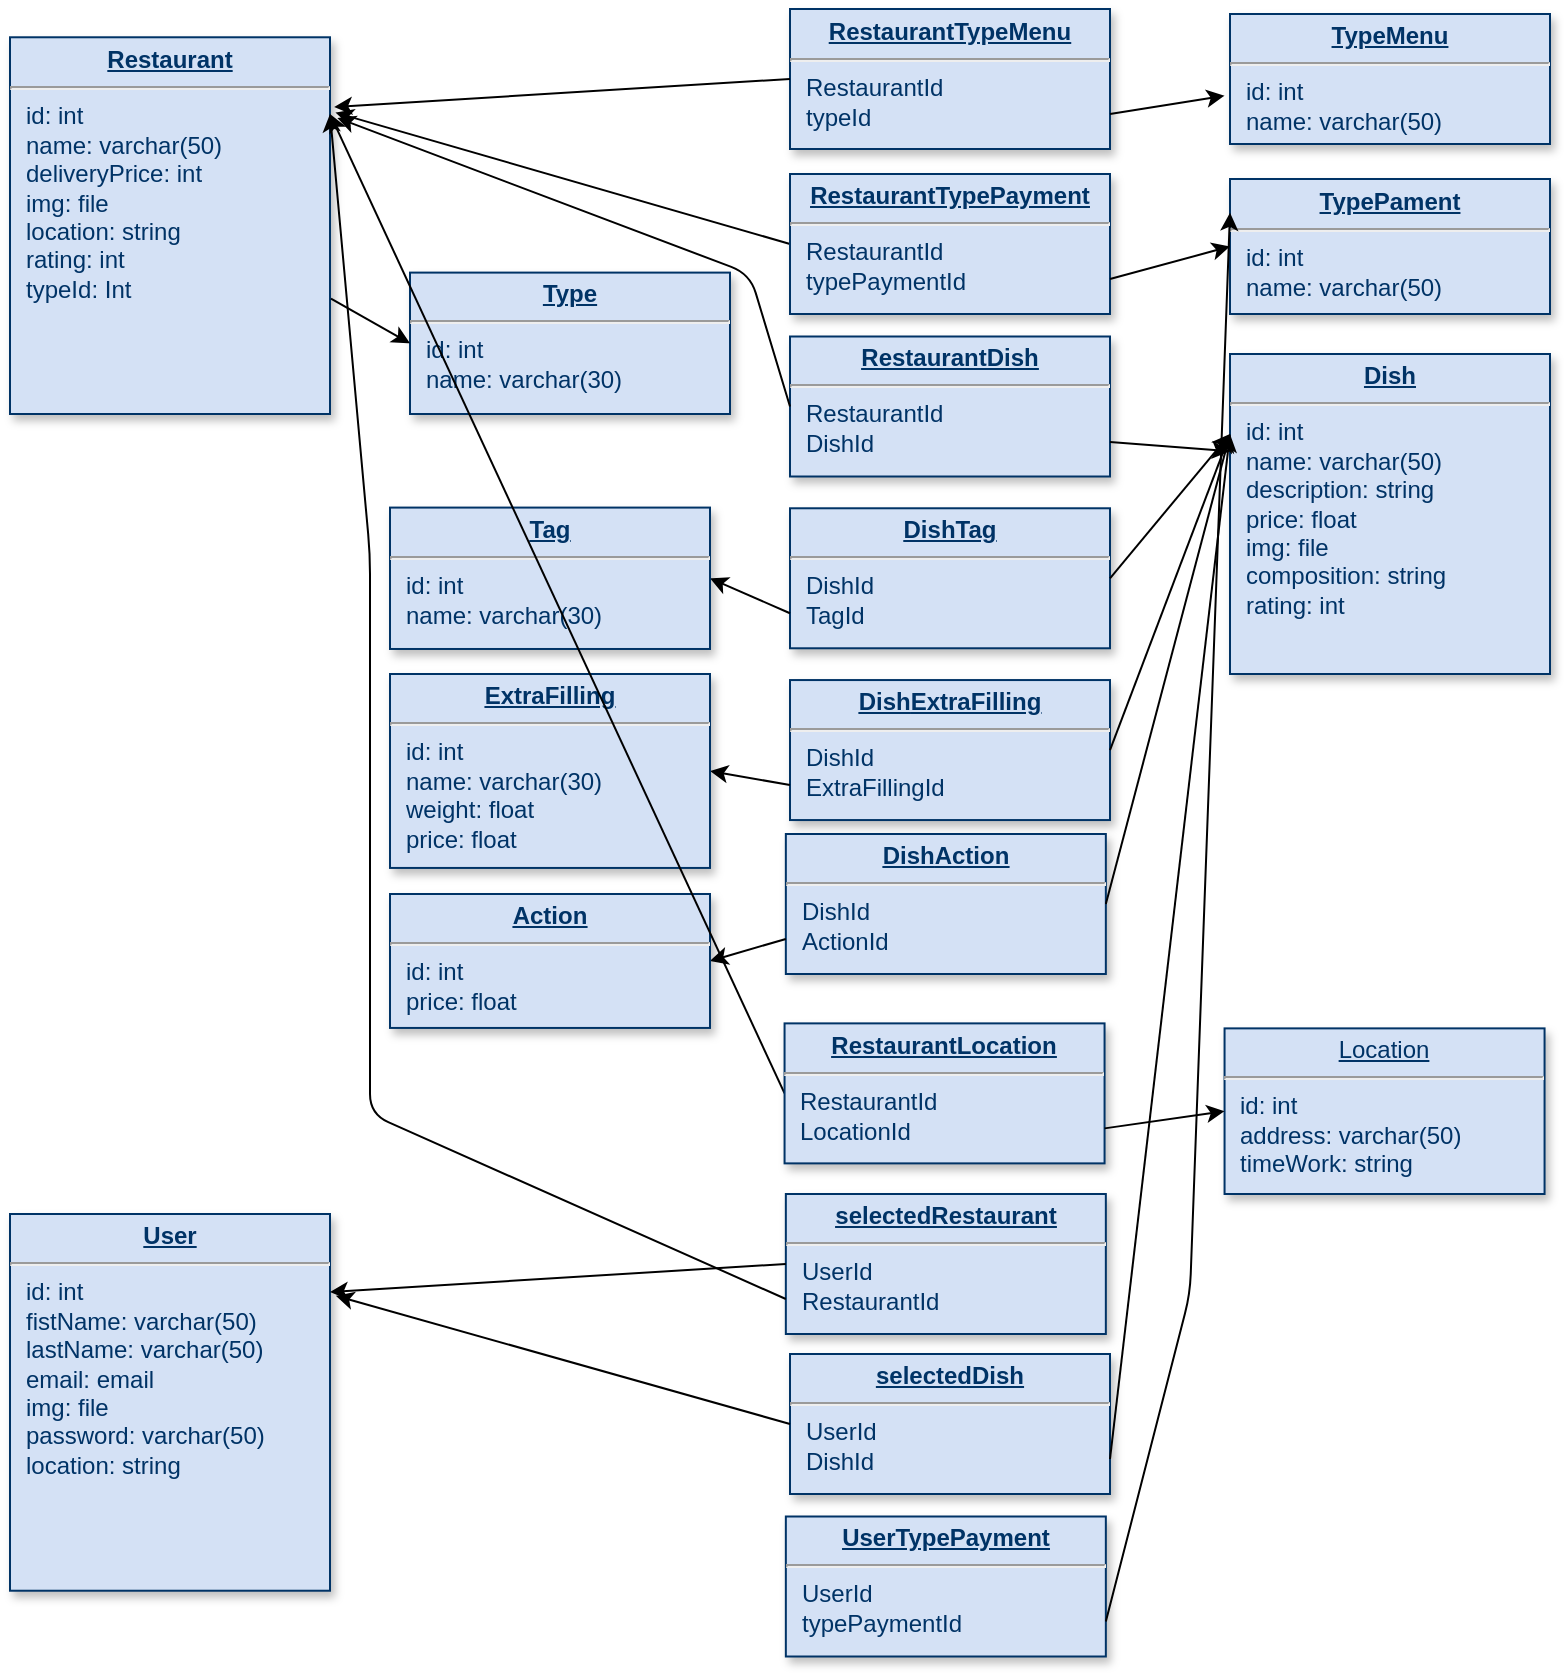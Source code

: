 <mxfile version="14.3.0" type="github">
  <diagram name="Page-1" id="efa7a0a1-bf9b-a30e-e6df-94a7791c09e9">
    <mxGraphModel dx="1038" dy="560" grid="1" gridSize="10" guides="1" tooltips="1" connect="1" arrows="1" fold="1" page="1" pageScale="1" pageWidth="826" pageHeight="1169" background="#ffffff" math="0" shadow="0">
      <root>
        <mxCell id="0" />
        <mxCell id="1" parent="0" />
        <mxCell id="19" value="&lt;p style=&quot;margin: 0px ; margin-top: 4px ; text-align: center ; text-decoration: underline&quot;&gt;&lt;b&gt;&lt;u&gt;RestaurantTypeMenu&lt;/u&gt;&lt;/b&gt;&lt;br&gt;&lt;/p&gt;&lt;hr&gt;&lt;p style=&quot;margin: 0px ; margin-left: 8px&quot;&gt;RestaurantId&lt;br&gt;typeId&lt;/p&gt;" style="verticalAlign=top;align=left;overflow=fill;fontSize=12;fontFamily=Helvetica;html=1;strokeColor=#003366;shadow=1;fillColor=#D4E1F5;fontColor=#003366;" parent="1" vertex="1">
          <mxGeometry x="430" y="7.5" width="160" height="70" as="geometry" />
        </mxCell>
        <mxCell id="20" value="&lt;p style=&quot;margin: 0px ; margin-top: 4px ; text-align: center ; text-decoration: underline&quot;&gt;&lt;strong&gt;Dish&lt;/strong&gt;&lt;/p&gt;&lt;hr&gt;&lt;p style=&quot;margin: 0px ; margin-left: 8px&quot;&gt;id: int&lt;br&gt;name: varchar(50)&lt;/p&gt;&lt;p style=&quot;margin: 0px ; margin-left: 8px&quot;&gt;description: string&lt;br&gt;price: float&lt;br&gt;img: file&lt;/p&gt;&lt;p style=&quot;margin: 0px ; margin-left: 8px&quot;&gt;composition: string&lt;br&gt;rating: int&lt;br&gt;&lt;/p&gt;" style="verticalAlign=top;align=left;overflow=fill;fontSize=12;fontFamily=Helvetica;html=1;strokeColor=#003366;shadow=1;fillColor=#D4E1F5;fontColor=#003366" parent="1" vertex="1">
          <mxGeometry x="650" y="180" width="160" height="160" as="geometry" />
        </mxCell>
        <mxCell id="25" value="&lt;p style=&quot;margin: 4px 0px 0px ; text-align: center&quot;&gt;&lt;b&gt;&lt;u&gt;Restaurant&lt;/u&gt;&lt;/b&gt;&lt;br&gt;&lt;/p&gt;&lt;hr&gt;&lt;p style=&quot;margin: 0px ; margin-left: 8px&quot;&gt;id: int&lt;br&gt;name: varchar(50)&lt;br&gt;deliveryPrice: int&lt;br&gt;img: file&lt;br&gt;location: string&lt;br&gt;rating: int&lt;br&gt;typeId: Int&lt;br&gt;&lt;br&gt;&lt;br&gt;&lt;/p&gt;" style="verticalAlign=top;align=left;overflow=fill;fontSize=12;fontFamily=Helvetica;html=1;strokeColor=#003366;shadow=1;fillColor=#D4E1F5;fontColor=#003366" parent="1" vertex="1">
          <mxGeometry x="40" y="21.64" width="160" height="188.36" as="geometry" />
        </mxCell>
        <mxCell id="w3Cy6MWqWuH2VB0ONg1R-117" value="&lt;p style=&quot;margin: 0px ; margin-top: 4px ; text-align: center ; text-decoration: underline&quot;&gt;&lt;b&gt;&lt;u&gt;UserTypePayment&lt;/u&gt;&lt;/b&gt;&lt;br&gt;&lt;/p&gt;&lt;hr&gt;&lt;p style=&quot;margin: 0px ; margin-left: 8px&quot;&gt;UserId&lt;/p&gt;&lt;p style=&quot;margin: 0px ; margin-left: 8px&quot;&gt;typePaymentId&lt;/p&gt;" style="verticalAlign=top;align=left;overflow=fill;fontSize=12;fontFamily=Helvetica;html=1;strokeColor=#003366;shadow=1;fillColor=#D4E1F5;fontColor=#003366" vertex="1" parent="1">
          <mxGeometry x="427.92" y="761.25" width="160" height="70" as="geometry" />
        </mxCell>
        <mxCell id="w3Cy6MWqWuH2VB0ONg1R-119" value="" style="endArrow=classic;html=1;entryX=1.013;entryY=0.185;entryDx=0;entryDy=0;entryPerimeter=0;exitX=0;exitY=0.5;exitDx=0;exitDy=0;" edge="1" parent="1" source="19" target="25">
          <mxGeometry width="50" height="50" relative="1" as="geometry">
            <mxPoint x="388" y="50" as="sourcePoint" />
            <mxPoint x="340" y="210" as="targetPoint" />
            <Array as="points" />
          </mxGeometry>
        </mxCell>
        <mxCell id="w3Cy6MWqWuH2VB0ONg1R-120" value="" style="endArrow=classic;html=1;entryX=1.017;entryY=0.2;entryDx=0;entryDy=0;exitX=0;exitY=0.5;exitDx=0;exitDy=0;entryPerimeter=0;" edge="1" parent="1" source="w3Cy6MWqWuH2VB0ONg1R-165" target="25">
          <mxGeometry width="50" height="50" relative="1" as="geometry">
            <mxPoint x="420.0" y="119.16" as="sourcePoint" />
            <mxPoint x="192.08" y="-20.0" as="targetPoint" />
          </mxGeometry>
        </mxCell>
        <mxCell id="w3Cy6MWqWuH2VB0ONg1R-122" value="&lt;p style=&quot;margin: 0px ; margin-top: 4px ; text-align: center ; text-decoration: underline&quot;&gt;&lt;b&gt;TypeMenu&lt;/b&gt;&lt;/p&gt;&lt;hr&gt;&lt;p style=&quot;margin: 0px ; margin-left: 8px&quot;&gt;id: int&lt;br&gt;name: varchar(50)&lt;/p&gt;" style="verticalAlign=top;align=left;overflow=fill;fontSize=12;fontFamily=Helvetica;html=1;strokeColor=#003366;shadow=1;fillColor=#D4E1F5;fontColor=#003366" vertex="1" parent="1">
          <mxGeometry x="650" y="10" width="160" height="65" as="geometry" />
        </mxCell>
        <mxCell id="w3Cy6MWqWuH2VB0ONg1R-123" value="&lt;p style=&quot;margin: 0px ; margin-top: 4px ; text-align: center ; text-decoration: underline&quot;&gt;&lt;strong&gt;TypePament&lt;/strong&gt;&lt;/p&gt;&lt;hr&gt;&lt;p style=&quot;margin: 0px ; margin-left: 8px&quot;&gt;id: int&lt;br&gt;name: varchar(50)&lt;br&gt;&lt;/p&gt;" style="verticalAlign=top;align=left;overflow=fill;fontSize=12;fontFamily=Helvetica;html=1;strokeColor=#003366;shadow=1;fillColor=#D4E1F5;fontColor=#003366" vertex="1" parent="1">
          <mxGeometry x="650" y="92.5" width="160" height="67.5" as="geometry" />
        </mxCell>
        <mxCell id="w3Cy6MWqWuH2VB0ONg1R-124" style="edgeStyle=orthogonalEdgeStyle;rounded=0;orthogonalLoop=1;jettySize=auto;html=1;exitX=0.5;exitY=1;exitDx=0;exitDy=0;" edge="1" parent="1" source="19" target="19">
          <mxGeometry relative="1" as="geometry" />
        </mxCell>
        <mxCell id="w3Cy6MWqWuH2VB0ONg1R-125" style="edgeStyle=orthogonalEdgeStyle;rounded=0;orthogonalLoop=1;jettySize=auto;html=1;exitX=0.5;exitY=1;exitDx=0;exitDy=0;" edge="1" parent="1" source="w3Cy6MWqWuH2VB0ONg1R-117" target="w3Cy6MWqWuH2VB0ONg1R-117">
          <mxGeometry relative="1" as="geometry" />
        </mxCell>
        <mxCell id="w3Cy6MWqWuH2VB0ONg1R-126" style="edgeStyle=orthogonalEdgeStyle;rounded=0;orthogonalLoop=1;jettySize=auto;html=1;exitX=0.5;exitY=1;exitDx=0;exitDy=0;" edge="1" parent="1" source="w3Cy6MWqWuH2VB0ONg1R-117" target="w3Cy6MWqWuH2VB0ONg1R-117">
          <mxGeometry relative="1" as="geometry" />
        </mxCell>
        <mxCell id="w3Cy6MWqWuH2VB0ONg1R-127" style="edgeStyle=orthogonalEdgeStyle;rounded=0;orthogonalLoop=1;jettySize=auto;html=1;exitX=0.5;exitY=1;exitDx=0;exitDy=0;" edge="1" parent="1" source="w3Cy6MWqWuH2VB0ONg1R-117" target="w3Cy6MWqWuH2VB0ONg1R-117">
          <mxGeometry relative="1" as="geometry" />
        </mxCell>
        <mxCell id="w3Cy6MWqWuH2VB0ONg1R-128" value="" style="endArrow=classic;html=1;entryX=-0.017;entryY=0.628;entryDx=0;entryDy=0;exitX=1;exitY=0.75;exitDx=0;exitDy=0;entryPerimeter=0;" edge="1" parent="1" source="19" target="w3Cy6MWqWuH2VB0ONg1R-122">
          <mxGeometry width="50" height="50" relative="1" as="geometry">
            <mxPoint x="290" y="200" as="sourcePoint" />
            <mxPoint x="340" y="150" as="targetPoint" />
          </mxGeometry>
        </mxCell>
        <mxCell id="w3Cy6MWqWuH2VB0ONg1R-129" value="" style="endArrow=classic;html=1;exitX=1;exitY=0.75;exitDx=0;exitDy=0;entryX=0;entryY=0.25;entryDx=0;entryDy=0;" edge="1" parent="1" source="w3Cy6MWqWuH2VB0ONg1R-117" target="w3Cy6MWqWuH2VB0ONg1R-123">
          <mxGeometry width="50" height="50" relative="1" as="geometry">
            <mxPoint x="547.92" y="813.75" as="sourcePoint" />
            <mxPoint x="647.92" y="797.5" as="targetPoint" />
            <Array as="points">
              <mxPoint x="630" y="650" />
            </Array>
          </mxGeometry>
        </mxCell>
        <mxCell id="w3Cy6MWqWuH2VB0ONg1R-130" value="&lt;p style=&quot;margin: 0px ; margin-top: 4px ; text-align: center ; text-decoration: underline&quot;&gt;&lt;b&gt;&lt;u&gt;RestaurantDish&lt;/u&gt;&lt;/b&gt;&lt;br&gt;&lt;/p&gt;&lt;hr&gt;&lt;p style=&quot;margin: 0px ; margin-left: 8px&quot;&gt;RestaurantId&lt;br&gt;DishId&lt;/p&gt;&lt;p style=&quot;margin: 0px ; margin-left: 8px&quot;&gt;&lt;br&gt;&lt;/p&gt;" style="verticalAlign=top;align=left;overflow=fill;fontSize=12;fontFamily=Helvetica;html=1;strokeColor=#003366;shadow=1;fillColor=#D4E1F5;fontColor=#003366" vertex="1" parent="1">
          <mxGeometry x="430" y="171.25" width="160" height="70" as="geometry" />
        </mxCell>
        <mxCell id="w3Cy6MWqWuH2VB0ONg1R-131" value="" style="endArrow=classic;html=1;entryX=1.023;entryY=0.214;entryDx=0;entryDy=0;entryPerimeter=0;exitX=0;exitY=0.5;exitDx=0;exitDy=0;" edge="1" parent="1" source="w3Cy6MWqWuH2VB0ONg1R-130" target="25">
          <mxGeometry width="50" height="50" relative="1" as="geometry">
            <mxPoint x="389" y="206.25" as="sourcePoint" />
            <mxPoint x="202.08" y="139.997" as="targetPoint" />
            <Array as="points">
              <mxPoint x="410" y="140" />
            </Array>
          </mxGeometry>
        </mxCell>
        <mxCell id="w3Cy6MWqWuH2VB0ONg1R-132" style="edgeStyle=orthogonalEdgeStyle;rounded=0;orthogonalLoop=1;jettySize=auto;html=1;exitX=0.5;exitY=1;exitDx=0;exitDy=0;" edge="1" parent="1" source="w3Cy6MWqWuH2VB0ONg1R-130" target="w3Cy6MWqWuH2VB0ONg1R-130">
          <mxGeometry relative="1" as="geometry" />
        </mxCell>
        <mxCell id="w3Cy6MWqWuH2VB0ONg1R-133" style="edgeStyle=orthogonalEdgeStyle;rounded=0;orthogonalLoop=1;jettySize=auto;html=1;exitX=0.5;exitY=1;exitDx=0;exitDy=0;" edge="1" parent="1" source="w3Cy6MWqWuH2VB0ONg1R-130" target="w3Cy6MWqWuH2VB0ONg1R-130">
          <mxGeometry relative="1" as="geometry" />
        </mxCell>
        <mxCell id="w3Cy6MWqWuH2VB0ONg1R-134" style="edgeStyle=orthogonalEdgeStyle;rounded=0;orthogonalLoop=1;jettySize=auto;html=1;exitX=0.5;exitY=1;exitDx=0;exitDy=0;" edge="1" parent="1" source="w3Cy6MWqWuH2VB0ONg1R-130" target="w3Cy6MWqWuH2VB0ONg1R-130">
          <mxGeometry relative="1" as="geometry" />
        </mxCell>
        <mxCell id="w3Cy6MWqWuH2VB0ONg1R-135" value="" style="endArrow=classic;html=1;entryX=0;entryY=0.304;entryDx=0;entryDy=0;entryPerimeter=0;" edge="1" parent="1" target="20">
          <mxGeometry width="50" height="50" relative="1" as="geometry">
            <mxPoint x="590" y="224" as="sourcePoint" />
            <mxPoint x="640" y="211.25" as="targetPoint" />
          </mxGeometry>
        </mxCell>
        <mxCell id="w3Cy6MWqWuH2VB0ONg1R-137" value="&lt;p style=&quot;margin: 0px ; margin-top: 4px ; text-align: center ; text-decoration: underline&quot;&gt;&lt;b&gt;&lt;u&gt;DishTag&lt;/u&gt;&lt;/b&gt;&lt;br&gt;&lt;/p&gt;&lt;hr&gt;&lt;p style=&quot;margin: 0px ; margin-left: 8px&quot;&gt;DishId&lt;br&gt;&lt;span style=&quot;text-align: center&quot;&gt;TagId&lt;/span&gt;&lt;/p&gt;&lt;p style=&quot;margin: 0px ; margin-left: 8px&quot;&gt;&lt;br&gt;&lt;/p&gt;" style="verticalAlign=top;align=left;overflow=fill;fontSize=12;fontFamily=Helvetica;html=1;strokeColor=#003366;shadow=1;fillColor=#D4E1F5;fontColor=#003366" vertex="1" parent="1">
          <mxGeometry x="430" y="257.14" width="160" height="70" as="geometry" />
        </mxCell>
        <mxCell id="w3Cy6MWqWuH2VB0ONg1R-138" value="" style="endArrow=classic;html=1;exitX=0;exitY=0.75;exitDx=0;exitDy=0;entryX=1;entryY=0.5;entryDx=0;entryDy=0;" edge="1" parent="1" source="w3Cy6MWqWuH2VB0ONg1R-137" target="w3Cy6MWqWuH2VB0ONg1R-141">
          <mxGeometry width="50" height="50" relative="1" as="geometry">
            <mxPoint x="379" y="307.49" as="sourcePoint" />
            <mxPoint x="180" y="307.49" as="targetPoint" />
          </mxGeometry>
        </mxCell>
        <mxCell id="w3Cy6MWqWuH2VB0ONg1R-139" value="" style="endArrow=classic;html=1;exitX=1;exitY=0.5;exitDx=0;exitDy=0;" edge="1" parent="1" source="w3Cy6MWqWuH2VB0ONg1R-137">
          <mxGeometry width="50" height="50" relative="1" as="geometry">
            <mxPoint x="540" y="309.29" as="sourcePoint" />
            <mxPoint x="650" y="220" as="targetPoint" />
          </mxGeometry>
        </mxCell>
        <mxCell id="w3Cy6MWqWuH2VB0ONg1R-141" value="&lt;p style=&quot;margin: 0px ; margin-top: 4px ; text-align: center ; text-decoration: underline&quot;&gt;&lt;b&gt;&lt;u&gt;Tag&lt;/u&gt;&lt;/b&gt;&lt;br&gt;&lt;/p&gt;&lt;hr&gt;&lt;p style=&quot;margin: 0px ; margin-left: 8px&quot;&gt;id: int&lt;br&gt;name: varchar(30)&lt;/p&gt;&lt;p style=&quot;margin: 0px ; margin-left: 8px&quot;&gt;&lt;br&gt;&lt;/p&gt;" style="verticalAlign=top;align=left;overflow=fill;fontSize=12;fontFamily=Helvetica;html=1;strokeColor=#003366;shadow=1;fillColor=#D4E1F5;fontColor=#003366" vertex="1" parent="1">
          <mxGeometry x="230" y="256.79" width="160" height="70.7" as="geometry" />
        </mxCell>
        <mxCell id="w3Cy6MWqWuH2VB0ONg1R-143" value="&lt;p style=&quot;margin: 0px ; margin-top: 4px ; text-align: center ; text-decoration: underline&quot;&gt;&lt;b&gt;Type&lt;/b&gt;&lt;/p&gt;&lt;hr&gt;&lt;p style=&quot;margin: 0px ; margin-left: 8px&quot;&gt;id: int&lt;br&gt;name: varchar(30)&lt;/p&gt;&lt;p style=&quot;margin: 0px ; margin-left: 8px&quot;&gt;&lt;br&gt;&lt;/p&gt;" style="verticalAlign=top;align=left;overflow=fill;fontSize=12;fontFamily=Helvetica;html=1;strokeColor=#003366;shadow=1;fillColor=#D4E1F5;fontColor=#003366" vertex="1" parent="1">
          <mxGeometry x="240" y="139.3" width="160" height="70.7" as="geometry" />
        </mxCell>
        <mxCell id="w3Cy6MWqWuH2VB0ONg1R-144" value="" style="endArrow=classic;html=1;exitX=1.003;exitY=0.694;exitDx=0;exitDy=0;exitPerimeter=0;entryX=0;entryY=0.5;entryDx=0;entryDy=0;" edge="1" parent="1" source="25" target="w3Cy6MWqWuH2VB0ONg1R-143">
          <mxGeometry width="50" height="50" relative="1" as="geometry">
            <mxPoint x="290" y="200" as="sourcePoint" />
            <mxPoint x="340" y="150" as="targetPoint" />
          </mxGeometry>
        </mxCell>
        <mxCell id="w3Cy6MWqWuH2VB0ONg1R-145" value="&lt;p style=&quot;margin: 0px ; margin-top: 4px ; text-align: center ; text-decoration: underline&quot;&gt;&lt;b&gt;&lt;u&gt;Dish&lt;/u&gt;&lt;/b&gt;&lt;b&gt;&lt;u&gt;ExtraFilling&lt;/u&gt;&lt;/b&gt;&lt;/p&gt;&lt;hr&gt;&lt;p style=&quot;margin: 0px ; margin-left: 8px&quot;&gt;DishId&lt;br&gt;&lt;span style=&quot;text-align: center&quot;&gt;ExtraFillingId&lt;/span&gt;&lt;/p&gt;&lt;p style=&quot;margin: 0px ; margin-left: 8px&quot;&gt;&lt;br&gt;&lt;/p&gt;" style="verticalAlign=top;align=left;overflow=fill;fontSize=12;fontFamily=Helvetica;html=1;strokeColor=#003366;shadow=1;fillColor=#D4E1F5;fontColor=#003366" vertex="1" parent="1">
          <mxGeometry x="430" y="343.03" width="160" height="70" as="geometry" />
        </mxCell>
        <mxCell id="w3Cy6MWqWuH2VB0ONg1R-146" value="" style="endArrow=classic;html=1;exitX=0;exitY=0.75;exitDx=0;exitDy=0;entryX=1;entryY=0.5;entryDx=0;entryDy=0;" edge="1" parent="1" source="w3Cy6MWqWuH2VB0ONg1R-145" target="w3Cy6MWqWuH2VB0ONg1R-148">
          <mxGeometry width="50" height="50" relative="1" as="geometry">
            <mxPoint x="379" y="393.73" as="sourcePoint" />
            <mxPoint x="180" y="393.73" as="targetPoint" />
          </mxGeometry>
        </mxCell>
        <mxCell id="w3Cy6MWqWuH2VB0ONg1R-147" value="" style="endArrow=classic;html=1;exitX=1;exitY=0.5;exitDx=0;exitDy=0;entryX=0;entryY=0.25;entryDx=0;entryDy=0;" edge="1" parent="1" source="w3Cy6MWqWuH2VB0ONg1R-145" target="20">
          <mxGeometry width="50" height="50" relative="1" as="geometry">
            <mxPoint x="540" y="395.53" as="sourcePoint" />
            <mxPoint x="638.08" y="327.49" as="targetPoint" />
          </mxGeometry>
        </mxCell>
        <mxCell id="w3Cy6MWqWuH2VB0ONg1R-148" value="&lt;p style=&quot;margin: 0px ; margin-top: 4px ; text-align: center ; text-decoration: underline&quot;&gt;&lt;b&gt;&lt;u&gt;ExtraFilling&lt;/u&gt;&lt;/b&gt;&lt;br&gt;&lt;/p&gt;&lt;hr&gt;&lt;p style=&quot;margin: 0px ; margin-left: 8px&quot;&gt;id: int&lt;br&gt;name: varchar(30)&lt;br&gt;weight: float&lt;br&gt;price: float&lt;/p&gt;&lt;p style=&quot;margin: 0px ; margin-left: 8px&quot;&gt;&lt;br&gt;&lt;/p&gt;" style="verticalAlign=top;align=left;overflow=fill;fontSize=12;fontFamily=Helvetica;html=1;strokeColor=#003366;shadow=1;fillColor=#D4E1F5;fontColor=#003366" vertex="1" parent="1">
          <mxGeometry x="230" y="340" width="160" height="96.97" as="geometry" />
        </mxCell>
        <mxCell id="w3Cy6MWqWuH2VB0ONg1R-149" value="&lt;p style=&quot;margin: 0px ; margin-top: 4px ; text-align: center ; text-decoration: underline&quot;&gt;&lt;b&gt;&lt;u&gt;Dish&lt;/u&gt;&lt;/b&gt;&lt;b&gt;&lt;u&gt;Action&lt;/u&gt;&lt;/b&gt;&lt;/p&gt;&lt;hr&gt;&lt;p style=&quot;margin: 0px ; margin-left: 8px&quot;&gt;DishId&lt;br&gt;&lt;span style=&quot;text-align: center&quot;&gt;ActionId&lt;/span&gt;&lt;/p&gt;&lt;p style=&quot;margin: 0px ; margin-left: 8px&quot;&gt;&lt;br&gt;&lt;/p&gt;" style="verticalAlign=top;align=left;overflow=fill;fontSize=12;fontFamily=Helvetica;html=1;strokeColor=#003366;shadow=1;fillColor=#D4E1F5;fontColor=#003366" vertex="1" parent="1">
          <mxGeometry x="427.92" y="420" width="160" height="70" as="geometry" />
        </mxCell>
        <mxCell id="w3Cy6MWqWuH2VB0ONg1R-150" value="" style="endArrow=classic;html=1;exitX=0;exitY=0.75;exitDx=0;exitDy=0;entryX=1;entryY=0.5;entryDx=0;entryDy=0;" edge="1" parent="1" source="w3Cy6MWqWuH2VB0ONg1R-149" target="w3Cy6MWqWuH2VB0ONg1R-152">
          <mxGeometry width="50" height="50" relative="1" as="geometry">
            <mxPoint x="379" y="513.73" as="sourcePoint" />
            <mxPoint x="180" y="513.73" as="targetPoint" />
          </mxGeometry>
        </mxCell>
        <mxCell id="w3Cy6MWqWuH2VB0ONg1R-151" value="" style="endArrow=classic;html=1;exitX=1;exitY=0.5;exitDx=0;exitDy=0;" edge="1" parent="1" source="w3Cy6MWqWuH2VB0ONg1R-149">
          <mxGeometry width="50" height="50" relative="1" as="geometry">
            <mxPoint x="540" y="515.53" as="sourcePoint" />
            <mxPoint x="650" y="220" as="targetPoint" />
          </mxGeometry>
        </mxCell>
        <mxCell id="w3Cy6MWqWuH2VB0ONg1R-152" value="&lt;p style=&quot;margin: 0px ; margin-top: 4px ; text-align: center ; text-decoration: underline&quot;&gt;&lt;b&gt;&lt;u&gt;Action&lt;/u&gt;&lt;/b&gt;&lt;br&gt;&lt;/p&gt;&lt;hr&gt;&lt;p style=&quot;margin: 0px ; margin-left: 8px&quot;&gt;id: int&lt;br&gt;price: float&lt;/p&gt;" style="verticalAlign=top;align=left;overflow=fill;fontSize=12;fontFamily=Helvetica;html=1;strokeColor=#003366;shadow=1;fillColor=#D4E1F5;fontColor=#003366" vertex="1" parent="1">
          <mxGeometry x="230" y="450" width="160" height="66.97" as="geometry" />
        </mxCell>
        <mxCell id="w3Cy6MWqWuH2VB0ONg1R-153" value="&lt;p style=&quot;margin: 4px 0px 0px ; text-align: center&quot;&gt;&lt;b&gt;&lt;u&gt;User&lt;/u&gt;&lt;/b&gt;&lt;br&gt;&lt;/p&gt;&lt;hr&gt;&lt;p style=&quot;margin: 0px ; margin-left: 8px&quot;&gt;id: int&lt;br&gt;fistName: varchar(50)&lt;br&gt;lastName: varchar(50)&lt;br&gt;email: email&lt;br&gt;img: file&lt;br&gt;password: varchar(50)&lt;br&gt;location: string&lt;br&gt;&lt;br&gt;&lt;br&gt;&lt;br&gt;&lt;/p&gt;" style="verticalAlign=top;align=left;overflow=fill;fontSize=12;fontFamily=Helvetica;html=1;strokeColor=#003366;shadow=1;fillColor=#D4E1F5;fontColor=#003366" vertex="1" parent="1">
          <mxGeometry x="40" y="610" width="160" height="188.36" as="geometry" />
        </mxCell>
        <mxCell id="w3Cy6MWqWuH2VB0ONg1R-155" value="&lt;p style=&quot;margin: 0px ; margin-top: 4px ; text-align: center ; text-decoration: underline&quot;&gt;&lt;b&gt;&lt;u&gt;selectedRestaurant&lt;/u&gt;&lt;/b&gt;&lt;br&gt;&lt;/p&gt;&lt;hr&gt;&lt;p style=&quot;margin: 0px ; margin-left: 8px&quot;&gt;UserId&lt;br&gt;RestaurantId&lt;br&gt;&lt;/p&gt;" style="verticalAlign=top;align=left;overflow=fill;fontSize=12;fontFamily=Helvetica;html=1;strokeColor=#003366;shadow=1;fillColor=#D4E1F5;fontColor=#003366" vertex="1" parent="1">
          <mxGeometry x="427.92" y="600" width="160" height="70" as="geometry" />
        </mxCell>
        <mxCell id="w3Cy6MWqWuH2VB0ONg1R-156" value="" style="endArrow=classic;html=1;entryX=1.013;entryY=0.185;entryDx=0;entryDy=0;entryPerimeter=0;exitX=0;exitY=0.5;exitDx=0;exitDy=0;" edge="1" parent="1" source="w3Cy6MWqWuH2VB0ONg1R-155">
          <mxGeometry width="50" height="50" relative="1" as="geometry">
            <mxPoint x="385.92" y="642.5" as="sourcePoint" />
            <mxPoint x="200.0" y="648.987" as="targetPoint" />
            <Array as="points" />
          </mxGeometry>
        </mxCell>
        <mxCell id="w3Cy6MWqWuH2VB0ONg1R-161" value="&lt;p style=&quot;margin: 0px ; margin-top: 4px ; text-align: center ; text-decoration: underline&quot;&gt;&lt;b&gt;&lt;u&gt;selectedDish&lt;/u&gt;&lt;/b&gt;&lt;br&gt;&lt;/p&gt;&lt;hr&gt;&lt;p style=&quot;margin: 0px ; margin-left: 8px&quot;&gt;UserId&lt;br&gt;DishId&lt;br&gt;&lt;/p&gt;" style="verticalAlign=top;align=left;overflow=fill;fontSize=12;fontFamily=Helvetica;html=1;strokeColor=#003366;shadow=1;fillColor=#D4E1F5;fontColor=#003366" vertex="1" parent="1">
          <mxGeometry x="430" y="680" width="160" height="70" as="geometry" />
        </mxCell>
        <mxCell id="w3Cy6MWqWuH2VB0ONg1R-162" value="" style="endArrow=classic;html=1;entryX=1.018;entryY=0.217;entryDx=0;entryDy=0;entryPerimeter=0;exitX=0;exitY=0.5;exitDx=0;exitDy=0;" edge="1" parent="1" source="w3Cy6MWqWuH2VB0ONg1R-161" target="w3Cy6MWqWuH2VB0ONg1R-153">
          <mxGeometry width="50" height="50" relative="1" as="geometry">
            <mxPoint x="388" y="722.5" as="sourcePoint" />
            <mxPoint x="202.08" y="728.987" as="targetPoint" />
            <Array as="points" />
          </mxGeometry>
        </mxCell>
        <mxCell id="w3Cy6MWqWuH2VB0ONg1R-163" value="" style="endArrow=classic;html=1;exitX=0;exitY=0.75;exitDx=0;exitDy=0;" edge="1" parent="1" source="w3Cy6MWqWuH2VB0ONg1R-155">
          <mxGeometry width="50" height="50" relative="1" as="geometry">
            <mxPoint x="290" y="610" as="sourcePoint" />
            <mxPoint x="200" y="60" as="targetPoint" />
            <Array as="points">
              <mxPoint x="220" y="560" />
              <mxPoint x="220" y="280" />
            </Array>
          </mxGeometry>
        </mxCell>
        <mxCell id="w3Cy6MWqWuH2VB0ONg1R-164" value="" style="endArrow=classic;html=1;entryX=0;entryY=0.25;entryDx=0;entryDy=0;exitX=1;exitY=0.75;exitDx=0;exitDy=0;" edge="1" parent="1" source="w3Cy6MWqWuH2VB0ONg1R-161" target="20">
          <mxGeometry width="50" height="50" relative="1" as="geometry">
            <mxPoint x="580" y="740" as="sourcePoint" />
            <mxPoint x="630" y="690" as="targetPoint" />
            <Array as="points" />
          </mxGeometry>
        </mxCell>
        <mxCell id="w3Cy6MWqWuH2VB0ONg1R-165" value="&lt;p style=&quot;margin: 0px ; margin-top: 4px ; text-align: center ; text-decoration: underline&quot;&gt;&lt;b&gt;&lt;u&gt;RestaurantTypePayment&lt;/u&gt;&lt;/b&gt;&lt;br&gt;&lt;/p&gt;&lt;hr&gt;&lt;p style=&quot;margin: 0px ; margin-left: 8px&quot;&gt;RestaurantId&lt;/p&gt;&lt;p style=&quot;margin: 0px ; margin-left: 8px&quot;&gt;typePaymentId&lt;/p&gt;" style="verticalAlign=top;align=left;overflow=fill;fontSize=12;fontFamily=Helvetica;html=1;strokeColor=#003366;shadow=1;fillColor=#D4E1F5;fontColor=#003366" vertex="1" parent="1">
          <mxGeometry x="430" y="90.0" width="160" height="70" as="geometry" />
        </mxCell>
        <mxCell id="w3Cy6MWqWuH2VB0ONg1R-166" value="" style="endArrow=classic;html=1;entryX=0;entryY=0.5;entryDx=0;entryDy=0;exitX=1;exitY=0.75;exitDx=0;exitDy=0;" edge="1" parent="1" source="w3Cy6MWqWuH2VB0ONg1R-165" target="w3Cy6MWqWuH2VB0ONg1R-123">
          <mxGeometry width="50" height="50" relative="1" as="geometry">
            <mxPoint x="360" y="240" as="sourcePoint" />
            <mxPoint x="410" y="190" as="targetPoint" />
          </mxGeometry>
        </mxCell>
        <mxCell id="w3Cy6MWqWuH2VB0ONg1R-169" value="" style="endArrow=classic;html=1;exitX=0;exitY=0.5;exitDx=0;exitDy=0;" edge="1" parent="1" source="w3Cy6MWqWuH2VB0ONg1R-171">
          <mxGeometry width="50" height="50" relative="1" as="geometry">
            <mxPoint x="417.28" y="543.85" as="sourcePoint" />
            <mxPoint x="200" y="60" as="targetPoint" />
          </mxGeometry>
        </mxCell>
        <mxCell id="w3Cy6MWqWuH2VB0ONg1R-170" value="&lt;p style=&quot;margin: 0px ; margin-top: 4px ; text-align: center ; text-decoration: underline&quot;&gt;&lt;span style=&quot;text-align: left&quot;&gt;Location&lt;/span&gt;&lt;br&gt;&lt;/p&gt;&lt;hr&gt;&lt;p style=&quot;margin: 0px ; margin-left: 8px&quot;&gt;id: int&lt;br&gt;address&lt;span&gt;: varchar(50)&lt;/span&gt;&lt;/p&gt;&lt;p style=&quot;margin: 0px ; margin-left: 8px&quot;&gt;timeWork: string&lt;br&gt;&lt;/p&gt;" style="verticalAlign=top;align=left;overflow=fill;fontSize=12;fontFamily=Helvetica;html=1;strokeColor=#003366;shadow=1;fillColor=#D4E1F5;fontColor=#003366" vertex="1" parent="1">
          <mxGeometry x="647.28" y="517.19" width="160" height="82.81" as="geometry" />
        </mxCell>
        <mxCell id="w3Cy6MWqWuH2VB0ONg1R-171" value="&lt;p style=&quot;margin: 0px ; margin-top: 4px ; text-align: center ; text-decoration: underline&quot;&gt;&lt;b&gt;&lt;u&gt;RestaurantLocation&lt;/u&gt;&lt;/b&gt;&lt;br&gt;&lt;/p&gt;&lt;hr&gt;&lt;p style=&quot;margin: 0px ; margin-left: 8px&quot;&gt;RestaurantId&lt;/p&gt;&lt;p style=&quot;margin: 0px ; margin-left: 8px&quot;&gt;LocationId&lt;/p&gt;" style="verticalAlign=top;align=left;overflow=fill;fontSize=12;fontFamily=Helvetica;html=1;strokeColor=#003366;shadow=1;fillColor=#D4E1F5;fontColor=#003366" vertex="1" parent="1">
          <mxGeometry x="427.28" y="514.69" width="160" height="70" as="geometry" />
        </mxCell>
        <mxCell id="w3Cy6MWqWuH2VB0ONg1R-172" value="" style="endArrow=classic;html=1;entryX=0;entryY=0.5;entryDx=0;entryDy=0;exitX=1;exitY=0.75;exitDx=0;exitDy=0;" edge="1" parent="1" source="w3Cy6MWqWuH2VB0ONg1R-171" target="w3Cy6MWqWuH2VB0ONg1R-170">
          <mxGeometry width="50" height="50" relative="1" as="geometry">
            <mxPoint x="357.28" y="664.69" as="sourcePoint" />
            <mxPoint x="407.28" y="614.69" as="targetPoint" />
          </mxGeometry>
        </mxCell>
      </root>
    </mxGraphModel>
  </diagram>
</mxfile>
